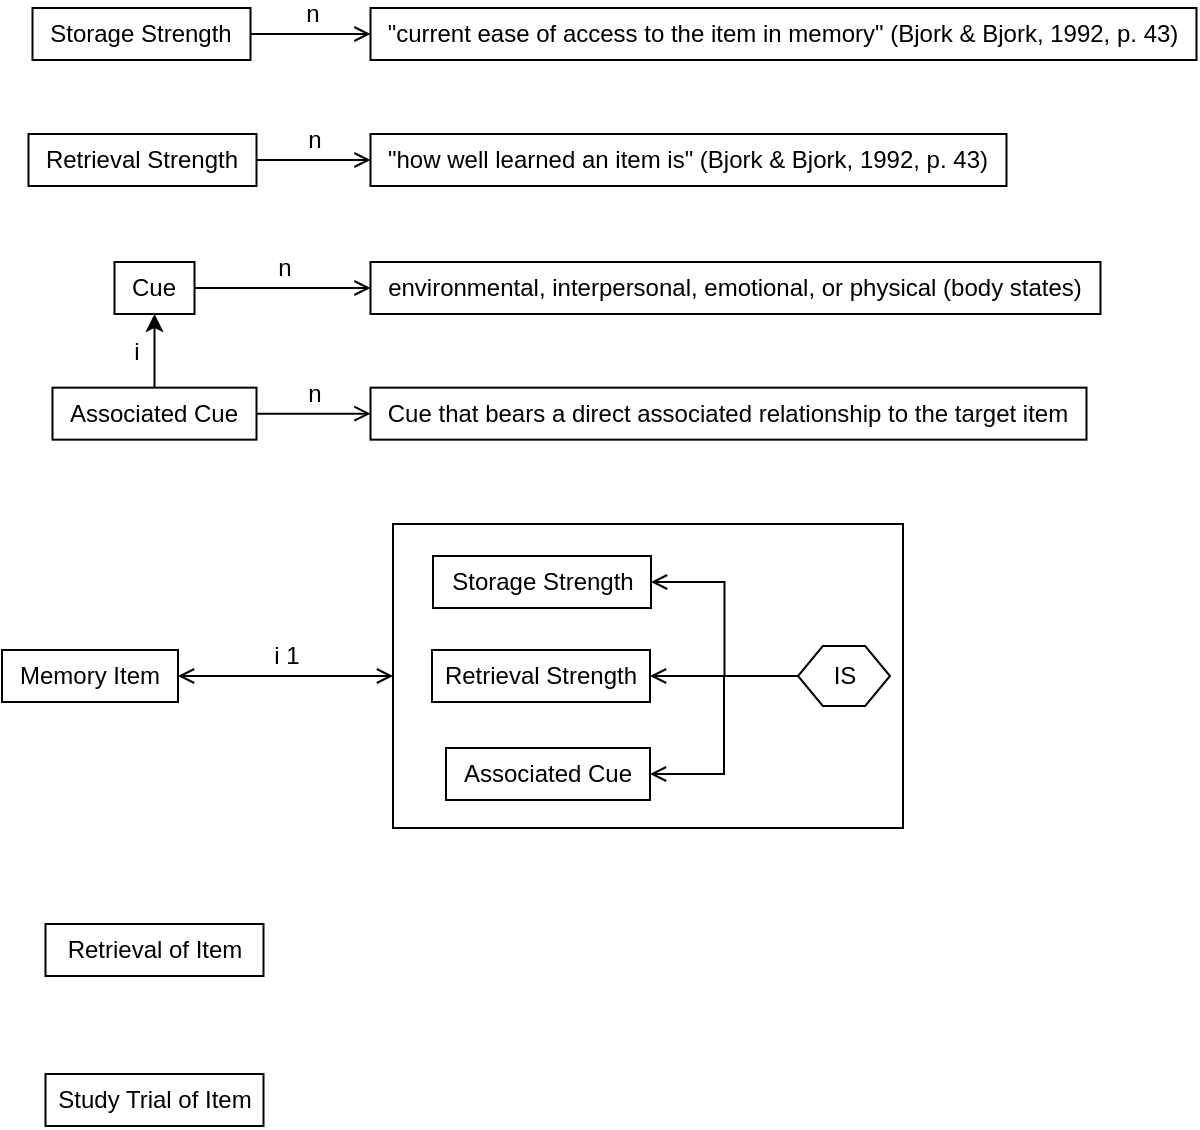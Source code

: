 <mxfile version="22.1.21" type="device">
  <diagram name="Theoretical Model" id="5yZLBT5A5RAoVS_Xg-lV">
    <mxGraphModel dx="818" dy="824" grid="0" gridSize="10" guides="1" tooltips="1" connect="1" arrows="1" fold="1" page="1" pageScale="1" pageWidth="827" pageHeight="1169" math="1" shadow="0">
      <root>
        <mxCell id="0" />
        <mxCell id="1" parent="0" />
        <mxCell id="HUkHkL6AHxitjKV8fYXV-8" value="" style="rounded=0;orthogonalLoop=1;jettySize=auto;html=1;endArrow=open;endFill=0;strokeWidth=1;spacing=2;" edge="1" parent="1" source="HUkHkL6AHxitjKV8fYXV-4" target="HUkHkL6AHxitjKV8fYXV-7">
          <mxGeometry relative="1" as="geometry" />
        </mxCell>
        <mxCell id="HUkHkL6AHxitjKV8fYXV-10" value="n" style="edgeLabel;html=1;align=center;verticalAlign=middle;resizable=0;points=[];fontSize=12;spacing=0;" vertex="1" connectable="0" parent="HUkHkL6AHxitjKV8fYXV-8">
          <mxGeometry y="10" relative="1" as="geometry">
            <mxPoint as="offset" />
          </mxGeometry>
        </mxCell>
        <mxCell id="HUkHkL6AHxitjKV8fYXV-4" value="Storage Strength" style="rounded=0;whiteSpace=wrap;html=1;" vertex="1" parent="1">
          <mxGeometry x="101.25" y="332" width="109" height="26" as="geometry" />
        </mxCell>
        <mxCell id="HUkHkL6AHxitjKV8fYXV-7" value="&quot;current ease of access to the item in memory&quot; (Bjork &amp;amp; Bjork, 1992, p. 43)" style="rounded=0;whiteSpace=wrap;html=1;" vertex="1" parent="1">
          <mxGeometry x="270.25" y="332" width="413" height="26" as="geometry" />
        </mxCell>
        <mxCell id="HUkHkL6AHxitjKV8fYXV-11" value="" style="rounded=0;orthogonalLoop=1;jettySize=auto;html=1;endArrow=open;endFill=0;strokeWidth=1;spacing=2;" edge="1" source="HUkHkL6AHxitjKV8fYXV-13" target="HUkHkL6AHxitjKV8fYXV-14" parent="1">
          <mxGeometry relative="1" as="geometry" />
        </mxCell>
        <mxCell id="HUkHkL6AHxitjKV8fYXV-12" value="n" style="edgeLabel;html=1;align=center;verticalAlign=middle;resizable=0;points=[];fontSize=12;spacing=0;" vertex="1" connectable="0" parent="HUkHkL6AHxitjKV8fYXV-11">
          <mxGeometry y="10" relative="1" as="geometry">
            <mxPoint as="offset" />
          </mxGeometry>
        </mxCell>
        <mxCell id="HUkHkL6AHxitjKV8fYXV-13" value="Retrieval Strength" style="rounded=0;whiteSpace=wrap;html=1;" vertex="1" parent="1">
          <mxGeometry x="99.25" y="395" width="114" height="26" as="geometry" />
        </mxCell>
        <mxCell id="HUkHkL6AHxitjKV8fYXV-14" value="&quot;how well learned an item is&quot; (Bjork &amp;amp; Bjork, 1992, p. 43)" style="rounded=0;whiteSpace=wrap;html=1;" vertex="1" parent="1">
          <mxGeometry x="270.25" y="395" width="318" height="26" as="geometry" />
        </mxCell>
        <mxCell id="HUkHkL6AHxitjKV8fYXV-24" value="Storage Strength" style="rounded=0;whiteSpace=wrap;html=1;" vertex="1" parent="1">
          <mxGeometry x="301.5" y="606" width="109" height="26" as="geometry" />
        </mxCell>
        <mxCell id="HUkHkL6AHxitjKV8fYXV-25" value="Retrieval Strength" style="rounded=0;whiteSpace=wrap;html=1;" vertex="1" parent="1">
          <mxGeometry x="301" y="653" width="109" height="26" as="geometry" />
        </mxCell>
        <mxCell id="HUkHkL6AHxitjKV8fYXV-26" value="Associated Cue" style="rounded=0;whiteSpace=wrap;html=1;" vertex="1" parent="1">
          <mxGeometry x="308" y="702" width="102" height="26" as="geometry" />
        </mxCell>
        <mxCell id="HUkHkL6AHxitjKV8fYXV-37" value="" style="edgeStyle=orthogonalEdgeStyle;rounded=0;orthogonalLoop=1;jettySize=auto;html=1;endArrow=open;endFill=0;" edge="1" parent="1" source="HUkHkL6AHxitjKV8fYXV-27" target="HUkHkL6AHxitjKV8fYXV-32">
          <mxGeometry relative="1" as="geometry" />
        </mxCell>
        <mxCell id="HUkHkL6AHxitjKV8fYXV-38" value="n" style="edgeLabel;html=1;align=center;verticalAlign=middle;resizable=0;points=[];fontSize=12;" vertex="1" connectable="0" parent="HUkHkL6AHxitjKV8fYXV-37">
          <mxGeometry y="10" relative="1" as="geometry">
            <mxPoint as="offset" />
          </mxGeometry>
        </mxCell>
        <mxCell id="HUkHkL6AHxitjKV8fYXV-27" value="Cue" style="rounded=0;whiteSpace=wrap;html=1;" vertex="1" parent="1">
          <mxGeometry x="142.25" y="459" width="40" height="26" as="geometry" />
        </mxCell>
        <mxCell id="HUkHkL6AHxitjKV8fYXV-29" value="" style="rounded=0;orthogonalLoop=1;jettySize=auto;html=1;endArrow=open;endFill=0;entryX=1;entryY=0.5;entryDx=0;entryDy=0;edgeStyle=orthogonalEdgeStyle;" edge="1" parent="1" source="HUkHkL6AHxitjKV8fYXV-28" target="HUkHkL6AHxitjKV8fYXV-26">
          <mxGeometry relative="1" as="geometry">
            <mxPoint x="443" y="725" as="targetPoint" />
          </mxGeometry>
        </mxCell>
        <mxCell id="HUkHkL6AHxitjKV8fYXV-30" value="" style="rounded=0;orthogonalLoop=1;jettySize=auto;html=1;entryX=1;entryY=0.5;entryDx=0;entryDy=0;endArrow=open;endFill=0;edgeStyle=orthogonalEdgeStyle;" edge="1" parent="1" source="HUkHkL6AHxitjKV8fYXV-28" target="HUkHkL6AHxitjKV8fYXV-24">
          <mxGeometry relative="1" as="geometry" />
        </mxCell>
        <mxCell id="HUkHkL6AHxitjKV8fYXV-31" value="" style="edgeStyle=orthogonalEdgeStyle;rounded=0;orthogonalLoop=1;jettySize=auto;html=1;entryX=1;entryY=0.5;entryDx=0;entryDy=0;endArrow=open;endFill=0;" edge="1" parent="1" source="HUkHkL6AHxitjKV8fYXV-28" target="HUkHkL6AHxitjKV8fYXV-25">
          <mxGeometry relative="1" as="geometry">
            <mxPoint x="530" y="747" as="targetPoint" />
          </mxGeometry>
        </mxCell>
        <mxCell id="HUkHkL6AHxitjKV8fYXV-28" value="IS" style="verticalLabelPosition=middle;verticalAlign=middle;html=1;shape=hexagon;perimeter=hexagonPerimeter2;arcSize=6;size=0.27;align=center;labelPosition=center;" vertex="1" parent="1">
          <mxGeometry x="484" y="651" width="46" height="30" as="geometry" />
        </mxCell>
        <mxCell id="HUkHkL6AHxitjKV8fYXV-32" value="environmental, interpersonal, emotional, or physical (body states)" style="rounded=0;whiteSpace=wrap;html=1;" vertex="1" parent="1">
          <mxGeometry x="270.25" y="459" width="365" height="26" as="geometry" />
        </mxCell>
        <mxCell id="HUkHkL6AHxitjKV8fYXV-41" value="" style="rounded=0;orthogonalLoop=1;jettySize=auto;html=1;entryX=0;entryY=0.5;entryDx=0;entryDy=0;endArrow=open;endFill=0;" edge="1" parent="1" source="HUkHkL6AHxitjKV8fYXV-33" target="HUkHkL6AHxitjKV8fYXV-34">
          <mxGeometry relative="1" as="geometry" />
        </mxCell>
        <mxCell id="HUkHkL6AHxitjKV8fYXV-42" value="n" style="edgeLabel;html=1;align=center;verticalAlign=middle;resizable=0;points=[];fontSize=12;" vertex="1" connectable="0" parent="HUkHkL6AHxitjKV8fYXV-41">
          <mxGeometry y="10" relative="1" as="geometry">
            <mxPoint as="offset" />
          </mxGeometry>
        </mxCell>
        <mxCell id="HUkHkL6AHxitjKV8fYXV-45" value="" style="rounded=0;orthogonalLoop=1;jettySize=auto;html=1;" edge="1" parent="1" source="HUkHkL6AHxitjKV8fYXV-33" target="HUkHkL6AHxitjKV8fYXV-27">
          <mxGeometry relative="1" as="geometry" />
        </mxCell>
        <mxCell id="HUkHkL6AHxitjKV8fYXV-46" value="i" style="edgeLabel;html=1;align=center;verticalAlign=middle;resizable=0;points=[];fontSize=12;" vertex="1" connectable="0" parent="HUkHkL6AHxitjKV8fYXV-45">
          <mxGeometry y="10" relative="1" as="geometry">
            <mxPoint as="offset" />
          </mxGeometry>
        </mxCell>
        <mxCell id="HUkHkL6AHxitjKV8fYXV-33" value="Associated Cue" style="rounded=0;whiteSpace=wrap;html=1;" vertex="1" parent="1">
          <mxGeometry x="111.25" y="521.83" width="102" height="26" as="geometry" />
        </mxCell>
        <mxCell id="HUkHkL6AHxitjKV8fYXV-34" value="Cue that bears a direct associated relationship to the target item" style="rounded=0;whiteSpace=wrap;html=1;" vertex="1" parent="1">
          <mxGeometry x="270.25" y="521.83" width="358" height="26" as="geometry" />
        </mxCell>
        <mxCell id="HUkHkL6AHxitjKV8fYXV-43" value="" style="edgeStyle=orthogonalEdgeStyle;rounded=0;orthogonalLoop=1;jettySize=auto;html=1;startArrow=open;startFill=0;endArrow=open;endFill=0;" edge="1" parent="1" source="HUkHkL6AHxitjKV8fYXV-35" target="HUkHkL6AHxitjKV8fYXV-36">
          <mxGeometry relative="1" as="geometry" />
        </mxCell>
        <mxCell id="HUkHkL6AHxitjKV8fYXV-44" value="i 1" style="edgeLabel;html=1;align=center;verticalAlign=middle;resizable=0;points=[];fontSize=12;" vertex="1" connectable="0" parent="HUkHkL6AHxitjKV8fYXV-43">
          <mxGeometry y="10" relative="1" as="geometry">
            <mxPoint as="offset" />
          </mxGeometry>
        </mxCell>
        <mxCell id="HUkHkL6AHxitjKV8fYXV-35" value="Memory Item" style="rounded=0;whiteSpace=wrap;html=1;" vertex="1" parent="1">
          <mxGeometry x="86" y="653" width="88" height="26" as="geometry" />
        </mxCell>
        <mxCell id="HUkHkL6AHxitjKV8fYXV-36" value="" style="whiteSpace=wrap;html=1;fillColor=none;" vertex="1" parent="1">
          <mxGeometry x="281.5" y="590" width="255" height="152" as="geometry" />
        </mxCell>
        <mxCell id="HUkHkL6AHxitjKV8fYXV-47" value="Retrieval of Item" style="rounded=0;whiteSpace=wrap;html=1;" vertex="1" parent="1">
          <mxGeometry x="107.75" y="790" width="109" height="26" as="geometry" />
        </mxCell>
        <mxCell id="HUkHkL6AHxitjKV8fYXV-48" value="Study Trial of Item" style="rounded=0;whiteSpace=wrap;html=1;" vertex="1" parent="1">
          <mxGeometry x="107.75" y="865" width="109" height="26" as="geometry" />
        </mxCell>
      </root>
    </mxGraphModel>
  </diagram>
</mxfile>

